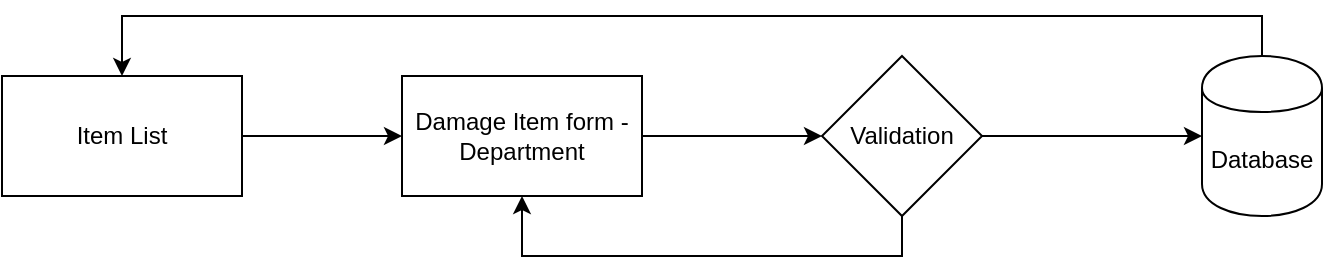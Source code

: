 <mxfile version="12.3.2" type="device" pages="1"><diagram id="PM5xkwdyhiefBMFHlauf" name="Page-1"><mxGraphModel dx="846" dy="494" grid="0" gridSize="10" guides="1" tooltips="1" connect="1" arrows="1" fold="1" page="1" pageScale="1" pageWidth="850" pageHeight="1100" math="0" shadow="0"><root><mxCell id="0"/><mxCell id="1" parent="0"/><mxCell id="6S9EHwURwv_836AJZHxv-5" style="edgeStyle=orthogonalEdgeStyle;rounded=0;orthogonalLoop=1;jettySize=auto;html=1;exitX=1;exitY=0.5;exitDx=0;exitDy=0;entryX=0;entryY=0.5;entryDx=0;entryDy=0;" edge="1" parent="1" source="6S9EHwURwv_836AJZHxv-1" target="6S9EHwURwv_836AJZHxv-2"><mxGeometry relative="1" as="geometry"/></mxCell><mxCell id="6S9EHwURwv_836AJZHxv-1" value="Item List" style="rounded=0;whiteSpace=wrap;html=1;" vertex="1" parent="1"><mxGeometry x="120" y="160" width="120" height="60" as="geometry"/></mxCell><mxCell id="6S9EHwURwv_836AJZHxv-6" style="edgeStyle=orthogonalEdgeStyle;rounded=0;orthogonalLoop=1;jettySize=auto;html=1;exitX=1;exitY=0.5;exitDx=0;exitDy=0;entryX=0;entryY=0.5;entryDx=0;entryDy=0;" edge="1" parent="1" source="6S9EHwURwv_836AJZHxv-2" target="6S9EHwURwv_836AJZHxv-3"><mxGeometry relative="1" as="geometry"/></mxCell><mxCell id="6S9EHwURwv_836AJZHxv-2" value="Damage Item form - Department" style="rounded=0;whiteSpace=wrap;html=1;" vertex="1" parent="1"><mxGeometry x="320" y="160" width="120" height="60" as="geometry"/></mxCell><mxCell id="6S9EHwURwv_836AJZHxv-7" style="edgeStyle=orthogonalEdgeStyle;rounded=0;orthogonalLoop=1;jettySize=auto;html=1;exitX=1;exitY=0.5;exitDx=0;exitDy=0;entryX=0;entryY=0.5;entryDx=0;entryDy=0;" edge="1" parent="1" source="6S9EHwURwv_836AJZHxv-3" target="6S9EHwURwv_836AJZHxv-4"><mxGeometry relative="1" as="geometry"/></mxCell><mxCell id="6S9EHwURwv_836AJZHxv-8" style="edgeStyle=orthogonalEdgeStyle;rounded=0;orthogonalLoop=1;jettySize=auto;html=1;exitX=0.5;exitY=1;exitDx=0;exitDy=0;entryX=0.5;entryY=1;entryDx=0;entryDy=0;" edge="1" parent="1" source="6S9EHwURwv_836AJZHxv-3" target="6S9EHwURwv_836AJZHxv-2"><mxGeometry relative="1" as="geometry"/></mxCell><mxCell id="6S9EHwURwv_836AJZHxv-3" value="Validation" style="rhombus;whiteSpace=wrap;html=1;" vertex="1" parent="1"><mxGeometry x="530" y="150" width="80" height="80" as="geometry"/></mxCell><mxCell id="6S9EHwURwv_836AJZHxv-9" style="edgeStyle=orthogonalEdgeStyle;rounded=0;orthogonalLoop=1;jettySize=auto;html=1;exitX=0.5;exitY=0;exitDx=0;exitDy=0;entryX=0.5;entryY=0;entryDx=0;entryDy=0;" edge="1" parent="1" source="6S9EHwURwv_836AJZHxv-4" target="6S9EHwURwv_836AJZHxv-1"><mxGeometry relative="1" as="geometry"/></mxCell><mxCell id="6S9EHwURwv_836AJZHxv-4" value="Database" style="shape=cylinder;whiteSpace=wrap;html=1;boundedLbl=1;backgroundOutline=1;" vertex="1" parent="1"><mxGeometry x="720" y="150" width="60" height="80" as="geometry"/></mxCell></root></mxGraphModel></diagram></mxfile>